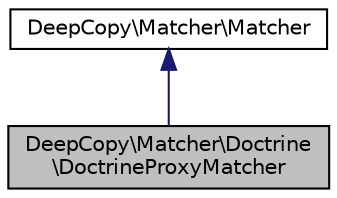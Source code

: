 digraph "DeepCopy\Matcher\Doctrine\DoctrineProxyMatcher"
{
  edge [fontname="Helvetica",fontsize="10",labelfontname="Helvetica",labelfontsize="10"];
  node [fontname="Helvetica",fontsize="10",shape=record];
  Node2 [label="DeepCopy\\Matcher\\Doctrine\l\\DoctrineProxyMatcher",height=0.2,width=0.4,color="black", fillcolor="grey75", style="filled", fontcolor="black"];
  Node3 -> Node2 [dir="back",color="midnightblue",fontsize="10",style="solid",fontname="Helvetica"];
  Node3 [label="DeepCopy\\Matcher\\Matcher",height=0.2,width=0.4,color="black", fillcolor="white", style="filled",URL="$interfaceDeepCopy_1_1Matcher_1_1Matcher.html"];
}
